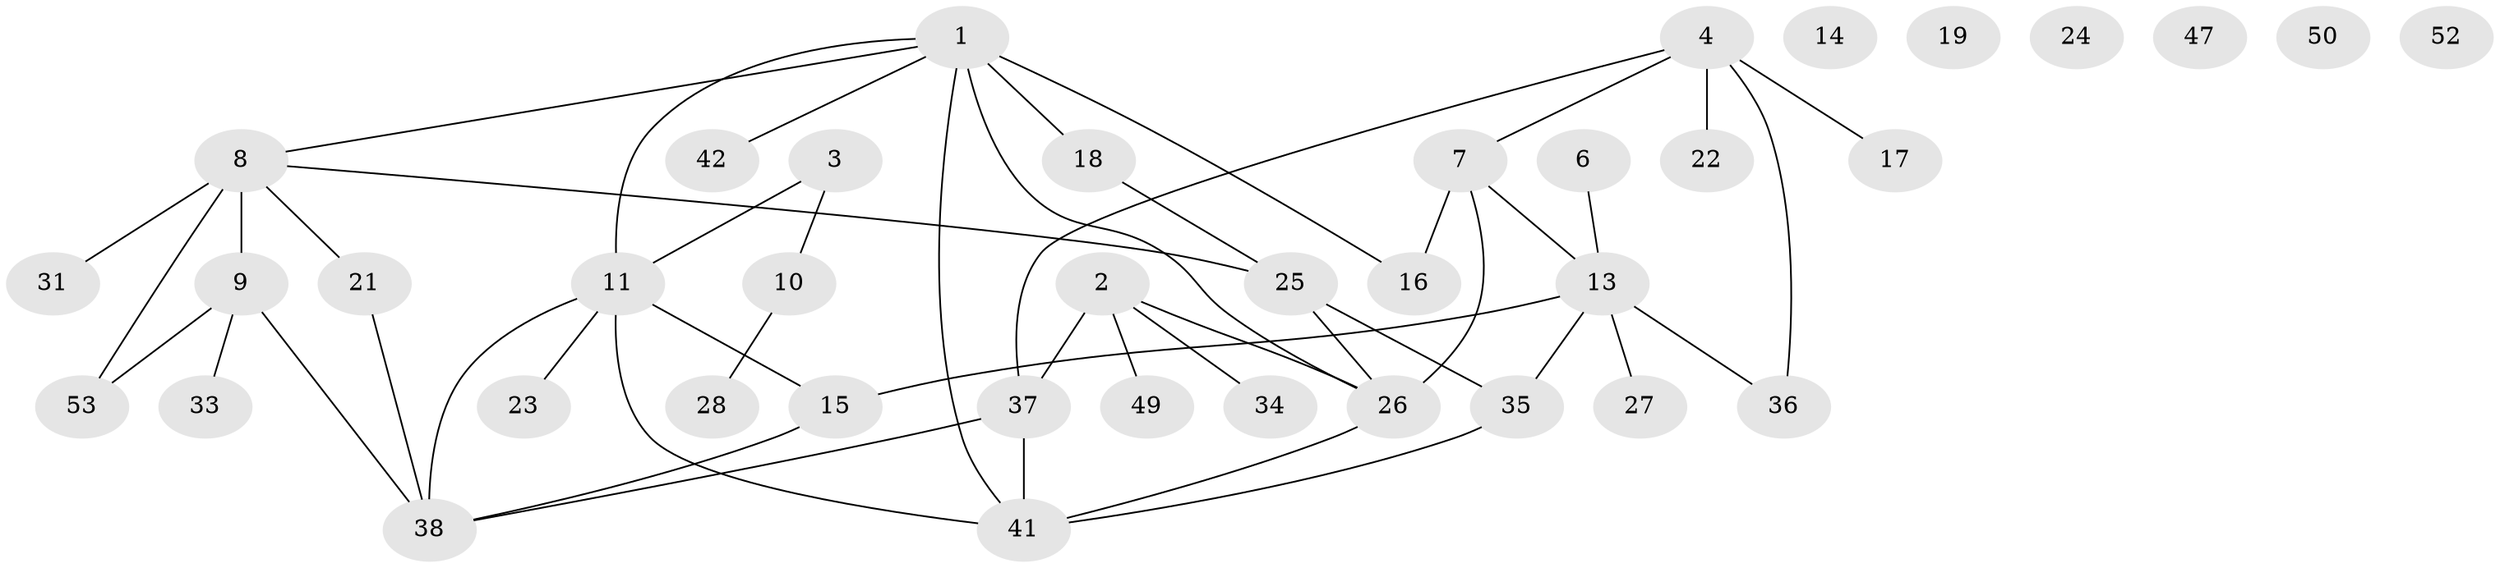 // original degree distribution, {5: 0.10714285714285714, 2: 0.16071428571428573, 3: 0.19642857142857142, 4: 0.14285714285714285, 1: 0.26785714285714285, 6: 0.017857142857142856, 0: 0.10714285714285714}
// Generated by graph-tools (version 1.1) at 2025/41/03/06/25 10:41:25]
// undirected, 39 vertices, 48 edges
graph export_dot {
graph [start="1"]
  node [color=gray90,style=filled];
  1 [super="+45"];
  2 [super="+51"];
  3 [super="+12"];
  4 [super="+5"];
  6;
  7 [super="+48"];
  8 [super="+20"];
  9 [super="+30"];
  10 [super="+55"];
  11 [super="+56"];
  13 [super="+29"];
  14;
  15 [super="+39"];
  16 [super="+32"];
  17;
  18;
  19;
  21;
  22;
  23;
  24;
  25 [super="+44"];
  26;
  27;
  28;
  31;
  33;
  34;
  35;
  36 [super="+46"];
  37 [super="+54"];
  38 [super="+40"];
  41 [super="+43"];
  42;
  47;
  49;
  50;
  52;
  53;
  1 -- 18 [weight=2];
  1 -- 26;
  1 -- 16;
  1 -- 42;
  1 -- 8;
  1 -- 41;
  1 -- 11;
  2 -- 49;
  2 -- 26;
  2 -- 34;
  2 -- 37;
  3 -- 11;
  3 -- 10;
  4 -- 7;
  4 -- 22;
  4 -- 17;
  4 -- 37;
  4 -- 36;
  6 -- 13;
  7 -- 16;
  7 -- 26;
  7 -- 13;
  8 -- 9 [weight=2];
  8 -- 31;
  8 -- 53;
  8 -- 21;
  8 -- 25;
  9 -- 33;
  9 -- 53;
  9 -- 38;
  10 -- 28;
  11 -- 23;
  11 -- 38;
  11 -- 41;
  11 -- 15;
  13 -- 15;
  13 -- 27;
  13 -- 35;
  13 -- 36;
  15 -- 38;
  18 -- 25;
  21 -- 38;
  25 -- 26;
  25 -- 35;
  26 -- 41;
  35 -- 41;
  37 -- 41;
  37 -- 38;
}
